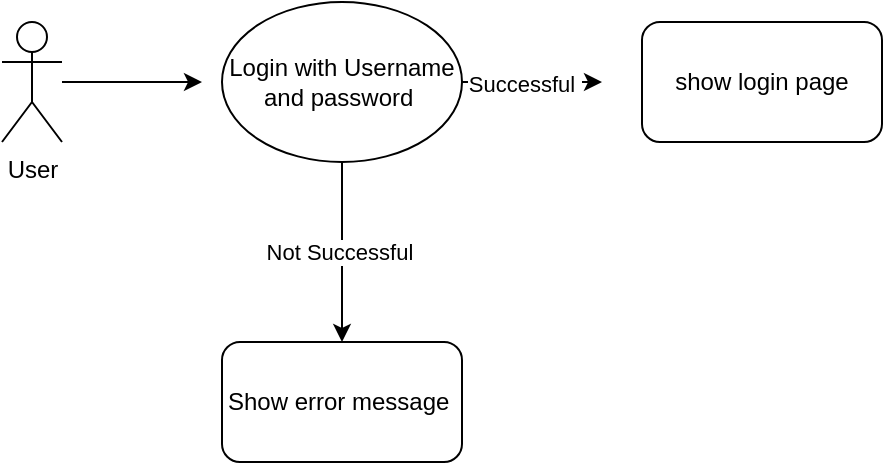 <mxfile version="21.2.1" type="github">
  <diagram name="Page-1" id="x7AqOUrtFSGrY4ca5vA4">
    <mxGraphModel dx="1434" dy="828" grid="1" gridSize="10" guides="1" tooltips="1" connect="1" arrows="1" fold="1" page="1" pageScale="1" pageWidth="850" pageHeight="1100" math="0" shadow="0">
      <root>
        <mxCell id="0" />
        <mxCell id="1" parent="0" />
        <mxCell id="S1cNlfBxKS4ceKrYuHOs-4" style="edgeStyle=orthogonalEdgeStyle;rounded=0;orthogonalLoop=1;jettySize=auto;html=1;" edge="1" parent="1" source="S1cNlfBxKS4ceKrYuHOs-1">
          <mxGeometry relative="1" as="geometry">
            <mxPoint x="180" y="360" as="targetPoint" />
          </mxGeometry>
        </mxCell>
        <mxCell id="S1cNlfBxKS4ceKrYuHOs-1" value="User" style="shape=umlActor;verticalLabelPosition=bottom;verticalAlign=top;html=1;outlineConnect=0;" vertex="1" parent="1">
          <mxGeometry x="80" y="330" width="30" height="60" as="geometry" />
        </mxCell>
        <mxCell id="S1cNlfBxKS4ceKrYuHOs-7" style="edgeStyle=orthogonalEdgeStyle;rounded=0;orthogonalLoop=1;jettySize=auto;html=1;" edge="1" parent="1" source="S1cNlfBxKS4ceKrYuHOs-5">
          <mxGeometry relative="1" as="geometry">
            <mxPoint x="380" y="360" as="targetPoint" />
          </mxGeometry>
        </mxCell>
        <mxCell id="S1cNlfBxKS4ceKrYuHOs-10" value="Successful&amp;nbsp;" style="edgeLabel;html=1;align=center;verticalAlign=middle;resizable=0;points=[];" vertex="1" connectable="0" parent="S1cNlfBxKS4ceKrYuHOs-7">
          <mxGeometry x="-0.114" y="-1" relative="1" as="geometry">
            <mxPoint as="offset" />
          </mxGeometry>
        </mxCell>
        <mxCell id="S1cNlfBxKS4ceKrYuHOs-9" value="Not Successful&amp;nbsp;" style="edgeStyle=orthogonalEdgeStyle;rounded=0;orthogonalLoop=1;jettySize=auto;html=1;" edge="1" parent="1" source="S1cNlfBxKS4ceKrYuHOs-5" target="S1cNlfBxKS4ceKrYuHOs-8">
          <mxGeometry relative="1" as="geometry" />
        </mxCell>
        <mxCell id="S1cNlfBxKS4ceKrYuHOs-5" value="Login with Username and password&amp;nbsp;" style="ellipse;whiteSpace=wrap;html=1;" vertex="1" parent="1">
          <mxGeometry x="190" y="320" width="120" height="80" as="geometry" />
        </mxCell>
        <mxCell id="S1cNlfBxKS4ceKrYuHOs-6" value="show login page" style="rounded=1;whiteSpace=wrap;html=1;" vertex="1" parent="1">
          <mxGeometry x="400" y="330" width="120" height="60" as="geometry" />
        </mxCell>
        <mxCell id="S1cNlfBxKS4ceKrYuHOs-8" value="Show error message&amp;nbsp;" style="rounded=1;whiteSpace=wrap;html=1;" vertex="1" parent="1">
          <mxGeometry x="190" y="490" width="120" height="60" as="geometry" />
        </mxCell>
      </root>
    </mxGraphModel>
  </diagram>
</mxfile>
